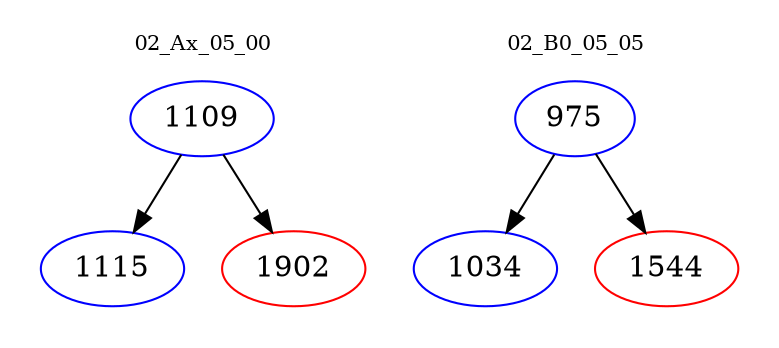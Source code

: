 digraph{
subgraph cluster_0 {
color = white
label = "02_Ax_05_00";
fontsize=10;
T0_1109 [label="1109", color="blue"]
T0_1109 -> T0_1115 [color="black"]
T0_1115 [label="1115", color="blue"]
T0_1109 -> T0_1902 [color="black"]
T0_1902 [label="1902", color="red"]
}
subgraph cluster_1 {
color = white
label = "02_B0_05_05";
fontsize=10;
T1_975 [label="975", color="blue"]
T1_975 -> T1_1034 [color="black"]
T1_1034 [label="1034", color="blue"]
T1_975 -> T1_1544 [color="black"]
T1_1544 [label="1544", color="red"]
}
}
